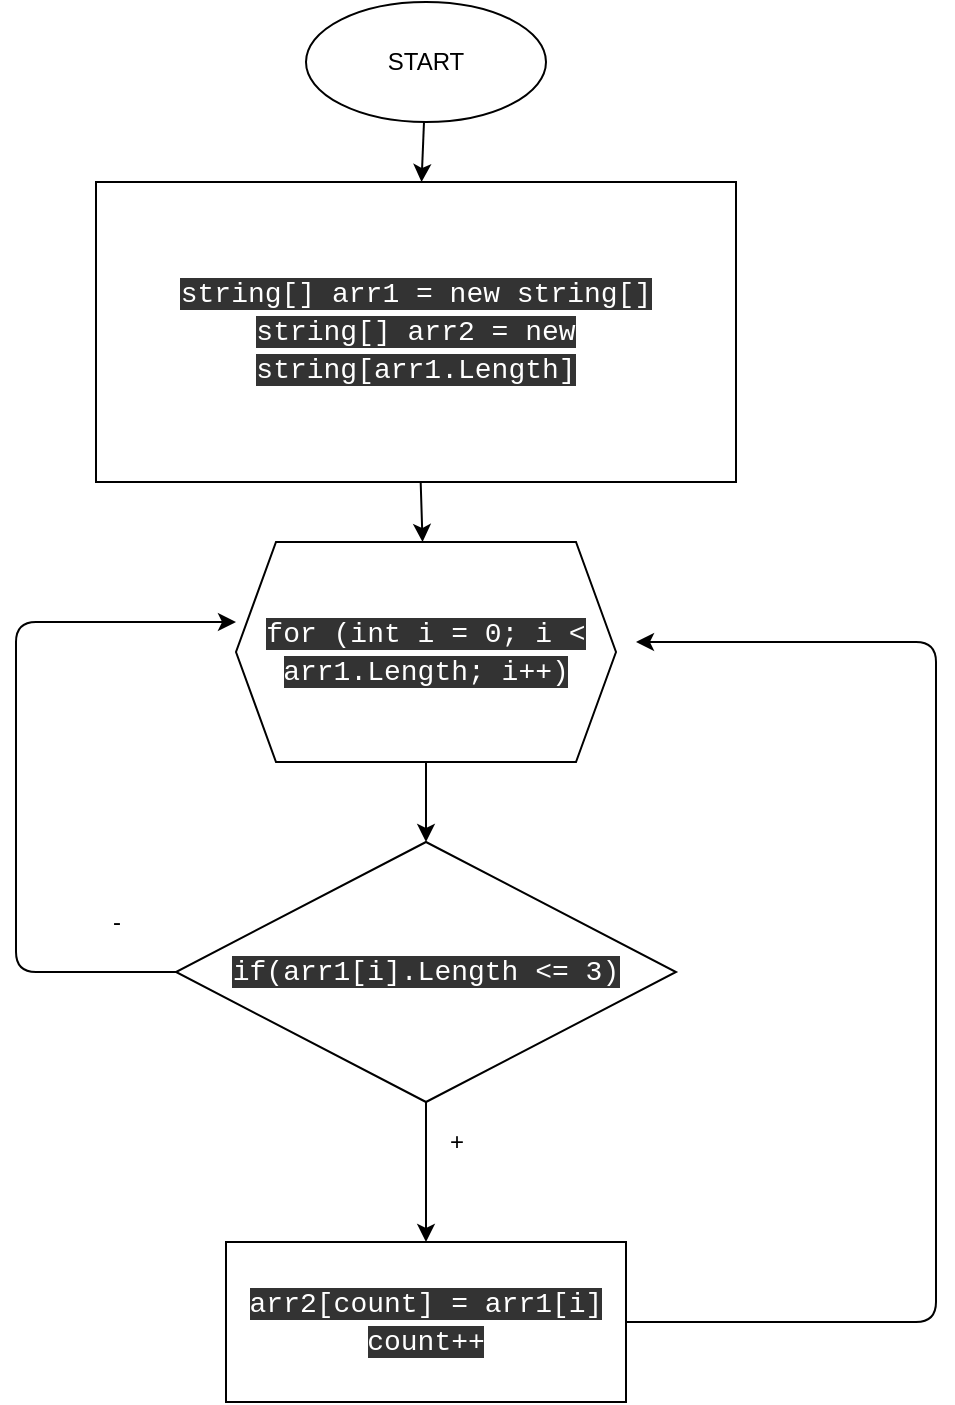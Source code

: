 <mxfile>
    <diagram id="GcD2YBAq6-Wmhh9ziuWM" name="Page-1">
        <mxGraphModel dx="734" dy="406" grid="1" gridSize="10" guides="1" tooltips="1" connect="1" arrows="1" fold="1" page="1" pageScale="1" pageWidth="850" pageHeight="1100" math="0" shadow="0">
            <root>
                <mxCell id="0"/>
                <mxCell id="1" parent="0"/>
                <mxCell id="4" value="" style="edgeStyle=none;html=1;" parent="1" source="2" target="3" edge="1">
                    <mxGeometry relative="1" as="geometry"/>
                </mxCell>
                <mxCell id="2" value="START" style="ellipse;whiteSpace=wrap;html=1;" parent="1" vertex="1">
                    <mxGeometry x="305" y="10" width="120" height="60" as="geometry"/>
                </mxCell>
                <mxCell id="6" value="" style="edgeStyle=none;html=1;" parent="1" source="3" target="5" edge="1">
                    <mxGeometry relative="1" as="geometry"/>
                </mxCell>
                <mxCell id="3" value="&lt;div style=&quot;font-family: &amp;#34;consolas&amp;#34; , &amp;#34;courier new&amp;#34; , monospace ; font-size: 14px ; line-height: 19px&quot;&gt;&lt;div&gt;&lt;span style=&quot;background-color: rgb(51 , 51 , 51)&quot;&gt;&lt;font color=&quot;#ffffff&quot;&gt;string[] arr1 = new string[]&lt;/font&gt;&lt;/span&gt;&lt;/div&gt;&lt;div&gt;&lt;span style=&quot;background-color: rgb(51 , 51 , 51)&quot;&gt;&lt;font color=&quot;#ffffff&quot;&gt;string[] arr2 = new string[arr1.Length]&lt;/font&gt;&lt;/span&gt;&lt;/div&gt;&lt;/div&gt;" style="whiteSpace=wrap;html=1;fillColor=default;" parent="1" vertex="1">
                    <mxGeometry x="200" y="100" width="320" height="150" as="geometry"/>
                </mxCell>
                <mxCell id="8" value="" style="edgeStyle=none;html=1;" parent="1" source="5" target="7" edge="1">
                    <mxGeometry relative="1" as="geometry"/>
                </mxCell>
                <mxCell id="5" value="&lt;div style=&quot;font-family: &amp;#34;consolas&amp;#34; , &amp;#34;courier new&amp;#34; , monospace ; font-size: 14px ; line-height: 19px&quot;&gt;&lt;font color=&quot;#ffffff&quot; style=&quot;background-color: rgb(51 , 51 , 51)&quot;&gt;for (int i = 0; i &amp;lt; arr1.Length; i++)&lt;/font&gt;&lt;/div&gt;" style="shape=hexagon;perimeter=hexagonPerimeter2;whiteSpace=wrap;html=1;fixedSize=1;" parent="1" vertex="1">
                    <mxGeometry x="270" y="280" width="190" height="110" as="geometry"/>
                </mxCell>
                <mxCell id="12" value="" style="edgeStyle=none;html=1;" parent="1" source="7" target="11" edge="1">
                    <mxGeometry relative="1" as="geometry"/>
                </mxCell>
                <mxCell id="15" value="" style="edgeStyle=none;html=1;" parent="1" source="7" edge="1">
                    <mxGeometry relative="1" as="geometry">
                        <mxPoint x="270" y="320" as="targetPoint"/>
                        <Array as="points">
                            <mxPoint x="160" y="495"/>
                            <mxPoint x="160" y="320"/>
                        </Array>
                    </mxGeometry>
                </mxCell>
                <mxCell id="7" value="&lt;div style=&quot;font-family: &amp;#34;consolas&amp;#34; , &amp;#34;courier new&amp;#34; , monospace ; font-size: 14px ; line-height: 19px&quot;&gt;&lt;font color=&quot;#ffffff&quot; style=&quot;background-color: rgb(51 , 51 , 51)&quot;&gt;if(arr1[i].Length &amp;lt;= 3)&lt;/font&gt;&lt;/div&gt;" style="rhombus;whiteSpace=wrap;html=1;" parent="1" vertex="1">
                    <mxGeometry x="240" y="430" width="250" height="130" as="geometry"/>
                </mxCell>
                <mxCell id="19" value="" style="edgeStyle=none;html=1;exitX=1;exitY=0.5;exitDx=0;exitDy=0;" parent="1" source="11" edge="1">
                    <mxGeometry relative="1" as="geometry">
                        <mxPoint x="470" y="330" as="targetPoint"/>
                        <Array as="points">
                            <mxPoint x="620" y="670"/>
                            <mxPoint x="620" y="330"/>
                            <mxPoint x="540" y="330"/>
                        </Array>
                    </mxGeometry>
                </mxCell>
                <mxCell id="11" value="&lt;div style=&quot;font-family: &amp;#34;consolas&amp;#34; , &amp;#34;courier new&amp;#34; , monospace ; font-size: 14px ; line-height: 19px&quot;&gt;&lt;font color=&quot;#ffffff&quot; style=&quot;background-color: rgb(51 , 51 , 51)&quot;&gt;arr2[count] = arr1[i] count++&lt;/font&gt;&lt;/div&gt;" style="whiteSpace=wrap;html=1;" parent="1" vertex="1">
                    <mxGeometry x="265" y="630" width="200" height="80" as="geometry"/>
                </mxCell>
                <mxCell id="13" value="+" style="text;html=1;resizable=0;autosize=1;align=center;verticalAlign=middle;points=[];fillColor=none;strokeColor=none;rounded=0;" parent="1" vertex="1">
                    <mxGeometry x="370" y="570" width="20" height="20" as="geometry"/>
                </mxCell>
                <mxCell id="16" value="-" style="text;html=1;resizable=0;autosize=1;align=center;verticalAlign=middle;points=[];fillColor=none;strokeColor=none;rounded=0;" parent="1" vertex="1">
                    <mxGeometry x="200" y="460" width="20" height="20" as="geometry"/>
                </mxCell>
            </root>
        </mxGraphModel>
    </diagram>
</mxfile>